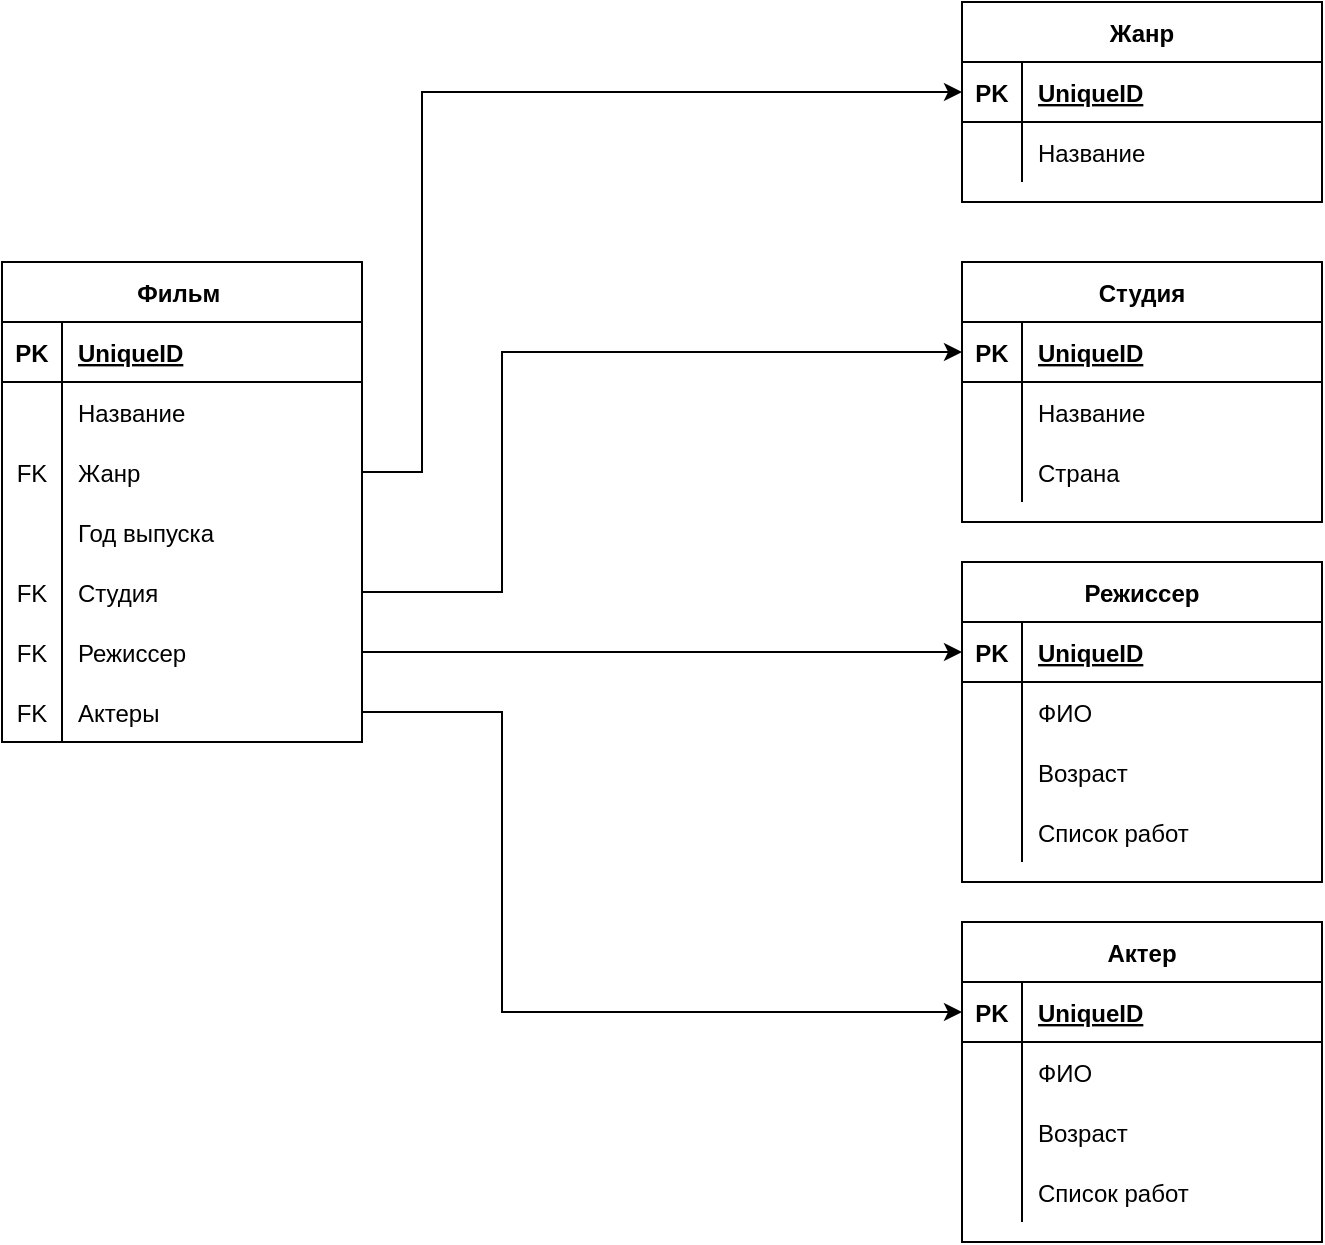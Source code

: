 <mxfile version="20.2.2" type="google"><diagram id="zuEKGCqZsn0Zcdz2PAFr" name="Страница 1"><mxGraphModel grid="1" page="1" gridSize="10" guides="1" tooltips="1" connect="1" arrows="1" fold="1" pageScale="1" pageWidth="827" pageHeight="1169" math="0" shadow="0"><root><mxCell id="0"/><mxCell id="1" parent="0"/><mxCell id="ZyuLexbfqGDz7cLsqt97-1" value="Фильм " style="shape=table;startSize=30;container=1;collapsible=1;childLayout=tableLayout;fixedRows=1;rowLines=0;fontStyle=1;align=center;resizeLast=1;" vertex="1" parent="1"><mxGeometry x="110" y="160" width="180" height="240" as="geometry"/></mxCell><mxCell id="ZyuLexbfqGDz7cLsqt97-2" value="" style="shape=tableRow;horizontal=0;startSize=0;swimlaneHead=0;swimlaneBody=0;fillColor=none;collapsible=0;dropTarget=0;points=[[0,0.5],[1,0.5]];portConstraint=eastwest;top=0;left=0;right=0;bottom=1;" vertex="1" parent="ZyuLexbfqGDz7cLsqt97-1"><mxGeometry y="30" width="180" height="30" as="geometry"/></mxCell><mxCell id="ZyuLexbfqGDz7cLsqt97-3" value="PK" style="shape=partialRectangle;connectable=0;fillColor=none;top=0;left=0;bottom=0;right=0;fontStyle=1;overflow=hidden;" vertex="1" parent="ZyuLexbfqGDz7cLsqt97-2"><mxGeometry width="30" height="30" as="geometry"><mxRectangle width="30" height="30" as="alternateBounds"/></mxGeometry></mxCell><mxCell id="ZyuLexbfqGDz7cLsqt97-4" value="UniqueID" style="shape=partialRectangle;connectable=0;fillColor=none;top=0;left=0;bottom=0;right=0;align=left;spacingLeft=6;fontStyle=5;overflow=hidden;" vertex="1" parent="ZyuLexbfqGDz7cLsqt97-2"><mxGeometry x="30" width="150" height="30" as="geometry"><mxRectangle width="150" height="30" as="alternateBounds"/></mxGeometry></mxCell><mxCell id="ZyuLexbfqGDz7cLsqt97-5" value="" style="shape=tableRow;horizontal=0;startSize=0;swimlaneHead=0;swimlaneBody=0;fillColor=none;collapsible=0;dropTarget=0;points=[[0,0.5],[1,0.5]];portConstraint=eastwest;top=0;left=0;right=0;bottom=0;" vertex="1" parent="ZyuLexbfqGDz7cLsqt97-1"><mxGeometry y="60" width="180" height="30" as="geometry"/></mxCell><mxCell id="ZyuLexbfqGDz7cLsqt97-6" value="" style="shape=partialRectangle;connectable=0;fillColor=none;top=0;left=0;bottom=0;right=0;editable=1;overflow=hidden;" vertex="1" parent="ZyuLexbfqGDz7cLsqt97-5"><mxGeometry width="30" height="30" as="geometry"><mxRectangle width="30" height="30" as="alternateBounds"/></mxGeometry></mxCell><mxCell id="ZyuLexbfqGDz7cLsqt97-7" value="Название" style="shape=partialRectangle;connectable=0;fillColor=none;top=0;left=0;bottom=0;right=0;align=left;spacingLeft=6;overflow=hidden;" vertex="1" parent="ZyuLexbfqGDz7cLsqt97-5"><mxGeometry x="30" width="150" height="30" as="geometry"><mxRectangle width="150" height="30" as="alternateBounds"/></mxGeometry></mxCell><mxCell id="ZyuLexbfqGDz7cLsqt97-56" style="shape=tableRow;horizontal=0;startSize=0;swimlaneHead=0;swimlaneBody=0;fillColor=none;collapsible=0;dropTarget=0;points=[[0,0.5],[1,0.5]];portConstraint=eastwest;top=0;left=0;right=0;bottom=0;" vertex="1" parent="ZyuLexbfqGDz7cLsqt97-1"><mxGeometry y="90" width="180" height="30" as="geometry"/></mxCell><mxCell id="ZyuLexbfqGDz7cLsqt97-57" value="FK" style="shape=partialRectangle;connectable=0;fillColor=none;top=0;left=0;bottom=0;right=0;editable=1;overflow=hidden;" vertex="1" parent="ZyuLexbfqGDz7cLsqt97-56"><mxGeometry width="30" height="30" as="geometry"><mxRectangle width="30" height="30" as="alternateBounds"/></mxGeometry></mxCell><mxCell id="ZyuLexbfqGDz7cLsqt97-58" value="Жанр" style="shape=partialRectangle;connectable=0;fillColor=none;top=0;left=0;bottom=0;right=0;align=left;spacingLeft=6;overflow=hidden;" vertex="1" parent="ZyuLexbfqGDz7cLsqt97-56"><mxGeometry x="30" width="150" height="30" as="geometry"><mxRectangle width="150" height="30" as="alternateBounds"/></mxGeometry></mxCell><mxCell id="ZyuLexbfqGDz7cLsqt97-8" value="" style="shape=tableRow;horizontal=0;startSize=0;swimlaneHead=0;swimlaneBody=0;fillColor=none;collapsible=0;dropTarget=0;points=[[0,0.5],[1,0.5]];portConstraint=eastwest;top=0;left=0;right=0;bottom=0;" vertex="1" parent="ZyuLexbfqGDz7cLsqt97-1"><mxGeometry y="120" width="180" height="30" as="geometry"/></mxCell><mxCell id="ZyuLexbfqGDz7cLsqt97-9" value="" style="shape=partialRectangle;connectable=0;fillColor=none;top=0;left=0;bottom=0;right=0;editable=1;overflow=hidden;" vertex="1" parent="ZyuLexbfqGDz7cLsqt97-8"><mxGeometry width="30" height="30" as="geometry"><mxRectangle width="30" height="30" as="alternateBounds"/></mxGeometry></mxCell><mxCell id="ZyuLexbfqGDz7cLsqt97-10" value="Год выпуска" style="shape=partialRectangle;connectable=0;fillColor=none;top=0;left=0;bottom=0;right=0;align=left;spacingLeft=6;overflow=hidden;" vertex="1" parent="ZyuLexbfqGDz7cLsqt97-8"><mxGeometry x="30" width="150" height="30" as="geometry"><mxRectangle width="150" height="30" as="alternateBounds"/></mxGeometry></mxCell><mxCell id="ZyuLexbfqGDz7cLsqt97-11" value="" style="shape=tableRow;horizontal=0;startSize=0;swimlaneHead=0;swimlaneBody=0;fillColor=none;collapsible=0;dropTarget=0;points=[[0,0.5],[1,0.5]];portConstraint=eastwest;top=0;left=0;right=0;bottom=0;" vertex="1" parent="ZyuLexbfqGDz7cLsqt97-1"><mxGeometry y="150" width="180" height="30" as="geometry"/></mxCell><mxCell id="ZyuLexbfqGDz7cLsqt97-12" value="FK" style="shape=partialRectangle;connectable=0;fillColor=none;top=0;left=0;bottom=0;right=0;editable=1;overflow=hidden;" vertex="1" parent="ZyuLexbfqGDz7cLsqt97-11"><mxGeometry width="30" height="30" as="geometry"><mxRectangle width="30" height="30" as="alternateBounds"/></mxGeometry></mxCell><mxCell id="ZyuLexbfqGDz7cLsqt97-13" value="Студия" style="shape=partialRectangle;connectable=0;fillColor=none;top=0;left=0;bottom=0;right=0;align=left;spacingLeft=6;overflow=hidden;" vertex="1" parent="ZyuLexbfqGDz7cLsqt97-11"><mxGeometry x="30" width="150" height="30" as="geometry"><mxRectangle width="150" height="30" as="alternateBounds"/></mxGeometry></mxCell><mxCell id="ZyuLexbfqGDz7cLsqt97-53" style="shape=tableRow;horizontal=0;startSize=0;swimlaneHead=0;swimlaneBody=0;fillColor=none;collapsible=0;dropTarget=0;points=[[0,0.5],[1,0.5]];portConstraint=eastwest;top=0;left=0;right=0;bottom=0;" vertex="1" parent="ZyuLexbfqGDz7cLsqt97-1"><mxGeometry y="180" width="180" height="30" as="geometry"/></mxCell><mxCell id="ZyuLexbfqGDz7cLsqt97-54" value="FK" style="shape=partialRectangle;connectable=0;fillColor=none;top=0;left=0;bottom=0;right=0;editable=1;overflow=hidden;" vertex="1" parent="ZyuLexbfqGDz7cLsqt97-53"><mxGeometry width="30" height="30" as="geometry"><mxRectangle width="30" height="30" as="alternateBounds"/></mxGeometry></mxCell><mxCell id="ZyuLexbfqGDz7cLsqt97-55" value="Режиссер" style="shape=partialRectangle;connectable=0;fillColor=none;top=0;left=0;bottom=0;right=0;align=left;spacingLeft=6;overflow=hidden;" vertex="1" parent="ZyuLexbfqGDz7cLsqt97-53"><mxGeometry x="30" width="150" height="30" as="geometry"><mxRectangle width="150" height="30" as="alternateBounds"/></mxGeometry></mxCell><mxCell id="ZyuLexbfqGDz7cLsqt97-59" style="shape=tableRow;horizontal=0;startSize=0;swimlaneHead=0;swimlaneBody=0;fillColor=none;collapsible=0;dropTarget=0;points=[[0,0.5],[1,0.5]];portConstraint=eastwest;top=0;left=0;right=0;bottom=0;" vertex="1" parent="ZyuLexbfqGDz7cLsqt97-1"><mxGeometry y="210" width="180" height="30" as="geometry"/></mxCell><mxCell id="ZyuLexbfqGDz7cLsqt97-60" value="FK" style="shape=partialRectangle;connectable=0;fillColor=none;top=0;left=0;bottom=0;right=0;editable=1;overflow=hidden;" vertex="1" parent="ZyuLexbfqGDz7cLsqt97-59"><mxGeometry width="30" height="30" as="geometry"><mxRectangle width="30" height="30" as="alternateBounds"/></mxGeometry></mxCell><mxCell id="ZyuLexbfqGDz7cLsqt97-61" value="Актеры" style="shape=partialRectangle;connectable=0;fillColor=none;top=0;left=0;bottom=0;right=0;align=left;spacingLeft=6;overflow=hidden;" vertex="1" parent="ZyuLexbfqGDz7cLsqt97-59"><mxGeometry x="30" width="150" height="30" as="geometry"><mxRectangle width="150" height="30" as="alternateBounds"/></mxGeometry></mxCell><mxCell id="ZyuLexbfqGDz7cLsqt97-14" value="Студия" style="shape=table;startSize=30;container=1;collapsible=1;childLayout=tableLayout;fixedRows=1;rowLines=0;fontStyle=1;align=center;resizeLast=1;" vertex="1" parent="1"><mxGeometry x="590" y="160" width="180" height="130" as="geometry"/></mxCell><mxCell id="ZyuLexbfqGDz7cLsqt97-15" value="" style="shape=tableRow;horizontal=0;startSize=0;swimlaneHead=0;swimlaneBody=0;fillColor=none;collapsible=0;dropTarget=0;points=[[0,0.5],[1,0.5]];portConstraint=eastwest;top=0;left=0;right=0;bottom=1;" vertex="1" parent="ZyuLexbfqGDz7cLsqt97-14"><mxGeometry y="30" width="180" height="30" as="geometry"/></mxCell><mxCell id="ZyuLexbfqGDz7cLsqt97-16" value="PK" style="shape=partialRectangle;connectable=0;fillColor=none;top=0;left=0;bottom=0;right=0;fontStyle=1;overflow=hidden;" vertex="1" parent="ZyuLexbfqGDz7cLsqt97-15"><mxGeometry width="30" height="30" as="geometry"><mxRectangle width="30" height="30" as="alternateBounds"/></mxGeometry></mxCell><mxCell id="ZyuLexbfqGDz7cLsqt97-17" value="UniqueID" style="shape=partialRectangle;connectable=0;fillColor=none;top=0;left=0;bottom=0;right=0;align=left;spacingLeft=6;fontStyle=5;overflow=hidden;" vertex="1" parent="ZyuLexbfqGDz7cLsqt97-15"><mxGeometry x="30" width="150" height="30" as="geometry"><mxRectangle width="150" height="30" as="alternateBounds"/></mxGeometry></mxCell><mxCell id="ZyuLexbfqGDz7cLsqt97-18" value="" style="shape=tableRow;horizontal=0;startSize=0;swimlaneHead=0;swimlaneBody=0;fillColor=none;collapsible=0;dropTarget=0;points=[[0,0.5],[1,0.5]];portConstraint=eastwest;top=0;left=0;right=0;bottom=0;" vertex="1" parent="ZyuLexbfqGDz7cLsqt97-14"><mxGeometry y="60" width="180" height="30" as="geometry"/></mxCell><mxCell id="ZyuLexbfqGDz7cLsqt97-19" value="" style="shape=partialRectangle;connectable=0;fillColor=none;top=0;left=0;bottom=0;right=0;editable=1;overflow=hidden;" vertex="1" parent="ZyuLexbfqGDz7cLsqt97-18"><mxGeometry width="30" height="30" as="geometry"><mxRectangle width="30" height="30" as="alternateBounds"/></mxGeometry></mxCell><mxCell id="ZyuLexbfqGDz7cLsqt97-20" value="Название" style="shape=partialRectangle;connectable=0;fillColor=none;top=0;left=0;bottom=0;right=0;align=left;spacingLeft=6;overflow=hidden;" vertex="1" parent="ZyuLexbfqGDz7cLsqt97-18"><mxGeometry x="30" width="150" height="30" as="geometry"><mxRectangle width="150" height="30" as="alternateBounds"/></mxGeometry></mxCell><mxCell id="ZyuLexbfqGDz7cLsqt97-21" value="" style="shape=tableRow;horizontal=0;startSize=0;swimlaneHead=0;swimlaneBody=0;fillColor=none;collapsible=0;dropTarget=0;points=[[0,0.5],[1,0.5]];portConstraint=eastwest;top=0;left=0;right=0;bottom=0;" vertex="1" parent="ZyuLexbfqGDz7cLsqt97-14"><mxGeometry y="90" width="180" height="30" as="geometry"/></mxCell><mxCell id="ZyuLexbfqGDz7cLsqt97-22" value="" style="shape=partialRectangle;connectable=0;fillColor=none;top=0;left=0;bottom=0;right=0;editable=1;overflow=hidden;" vertex="1" parent="ZyuLexbfqGDz7cLsqt97-21"><mxGeometry width="30" height="30" as="geometry"><mxRectangle width="30" height="30" as="alternateBounds"/></mxGeometry></mxCell><mxCell id="ZyuLexbfqGDz7cLsqt97-23" value="Страна" style="shape=partialRectangle;connectable=0;fillColor=none;top=0;left=0;bottom=0;right=0;align=left;spacingLeft=6;overflow=hidden;" vertex="1" parent="ZyuLexbfqGDz7cLsqt97-21"><mxGeometry x="30" width="150" height="30" as="geometry"><mxRectangle width="150" height="30" as="alternateBounds"/></mxGeometry></mxCell><mxCell id="ZyuLexbfqGDz7cLsqt97-27" value="Режиссер" style="shape=table;startSize=30;container=1;collapsible=1;childLayout=tableLayout;fixedRows=1;rowLines=0;fontStyle=1;align=center;resizeLast=1;" vertex="1" parent="1"><mxGeometry x="590" y="310" width="180" height="160" as="geometry"/></mxCell><mxCell id="ZyuLexbfqGDz7cLsqt97-28" value="" style="shape=tableRow;horizontal=0;startSize=0;swimlaneHead=0;swimlaneBody=0;fillColor=none;collapsible=0;dropTarget=0;points=[[0,0.5],[1,0.5]];portConstraint=eastwest;top=0;left=0;right=0;bottom=1;" vertex="1" parent="ZyuLexbfqGDz7cLsqt97-27"><mxGeometry y="30" width="180" height="30" as="geometry"/></mxCell><mxCell id="ZyuLexbfqGDz7cLsqt97-29" value="PK" style="shape=partialRectangle;connectable=0;fillColor=none;top=0;left=0;bottom=0;right=0;fontStyle=1;overflow=hidden;" vertex="1" parent="ZyuLexbfqGDz7cLsqt97-28"><mxGeometry width="30" height="30" as="geometry"><mxRectangle width="30" height="30" as="alternateBounds"/></mxGeometry></mxCell><mxCell id="ZyuLexbfqGDz7cLsqt97-30" value="UniqueID" style="shape=partialRectangle;connectable=0;fillColor=none;top=0;left=0;bottom=0;right=0;align=left;spacingLeft=6;fontStyle=5;overflow=hidden;" vertex="1" parent="ZyuLexbfqGDz7cLsqt97-28"><mxGeometry x="30" width="150" height="30" as="geometry"><mxRectangle width="150" height="30" as="alternateBounds"/></mxGeometry></mxCell><mxCell id="ZyuLexbfqGDz7cLsqt97-31" value="" style="shape=tableRow;horizontal=0;startSize=0;swimlaneHead=0;swimlaneBody=0;fillColor=none;collapsible=0;dropTarget=0;points=[[0,0.5],[1,0.5]];portConstraint=eastwest;top=0;left=0;right=0;bottom=0;" vertex="1" parent="ZyuLexbfqGDz7cLsqt97-27"><mxGeometry y="60" width="180" height="30" as="geometry"/></mxCell><mxCell id="ZyuLexbfqGDz7cLsqt97-32" value="" style="shape=partialRectangle;connectable=0;fillColor=none;top=0;left=0;bottom=0;right=0;editable=1;overflow=hidden;" vertex="1" parent="ZyuLexbfqGDz7cLsqt97-31"><mxGeometry width="30" height="30" as="geometry"><mxRectangle width="30" height="30" as="alternateBounds"/></mxGeometry></mxCell><mxCell id="ZyuLexbfqGDz7cLsqt97-33" value="ФИО" style="shape=partialRectangle;connectable=0;fillColor=none;top=0;left=0;bottom=0;right=0;align=left;spacingLeft=6;overflow=hidden;" vertex="1" parent="ZyuLexbfqGDz7cLsqt97-31"><mxGeometry x="30" width="150" height="30" as="geometry"><mxRectangle width="150" height="30" as="alternateBounds"/></mxGeometry></mxCell><mxCell id="ZyuLexbfqGDz7cLsqt97-34" value="" style="shape=tableRow;horizontal=0;startSize=0;swimlaneHead=0;swimlaneBody=0;fillColor=none;collapsible=0;dropTarget=0;points=[[0,0.5],[1,0.5]];portConstraint=eastwest;top=0;left=0;right=0;bottom=0;" vertex="1" parent="ZyuLexbfqGDz7cLsqt97-27"><mxGeometry y="90" width="180" height="30" as="geometry"/></mxCell><mxCell id="ZyuLexbfqGDz7cLsqt97-35" value="" style="shape=partialRectangle;connectable=0;fillColor=none;top=0;left=0;bottom=0;right=0;editable=1;overflow=hidden;" vertex="1" parent="ZyuLexbfqGDz7cLsqt97-34"><mxGeometry width="30" height="30" as="geometry"><mxRectangle width="30" height="30" as="alternateBounds"/></mxGeometry></mxCell><mxCell id="ZyuLexbfqGDz7cLsqt97-36" value="Возраст" style="shape=partialRectangle;connectable=0;fillColor=none;top=0;left=0;bottom=0;right=0;align=left;spacingLeft=6;overflow=hidden;" vertex="1" parent="ZyuLexbfqGDz7cLsqt97-34"><mxGeometry x="30" width="150" height="30" as="geometry"><mxRectangle width="150" height="30" as="alternateBounds"/></mxGeometry></mxCell><mxCell id="ZyuLexbfqGDz7cLsqt97-37" value="" style="shape=tableRow;horizontal=0;startSize=0;swimlaneHead=0;swimlaneBody=0;fillColor=none;collapsible=0;dropTarget=0;points=[[0,0.5],[1,0.5]];portConstraint=eastwest;top=0;left=0;right=0;bottom=0;" vertex="1" parent="ZyuLexbfqGDz7cLsqt97-27"><mxGeometry y="120" width="180" height="30" as="geometry"/></mxCell><mxCell id="ZyuLexbfqGDz7cLsqt97-38" value="" style="shape=partialRectangle;connectable=0;fillColor=none;top=0;left=0;bottom=0;right=0;editable=1;overflow=hidden;" vertex="1" parent="ZyuLexbfqGDz7cLsqt97-37"><mxGeometry width="30" height="30" as="geometry"><mxRectangle width="30" height="30" as="alternateBounds"/></mxGeometry></mxCell><mxCell id="ZyuLexbfqGDz7cLsqt97-39" value="Список работ" style="shape=partialRectangle;connectable=0;fillColor=none;top=0;left=0;bottom=0;right=0;align=left;spacingLeft=6;overflow=hidden;" vertex="1" parent="ZyuLexbfqGDz7cLsqt97-37"><mxGeometry x="30" width="150" height="30" as="geometry"><mxRectangle width="150" height="30" as="alternateBounds"/></mxGeometry></mxCell><mxCell id="ZyuLexbfqGDz7cLsqt97-40" value="Жанр" style="shape=table;startSize=30;container=1;collapsible=1;childLayout=tableLayout;fixedRows=1;rowLines=0;fontStyle=1;align=center;resizeLast=1;" vertex="1" parent="1"><mxGeometry x="590" y="30" width="180" height="100" as="geometry"/></mxCell><mxCell id="ZyuLexbfqGDz7cLsqt97-41" value="" style="shape=tableRow;horizontal=0;startSize=0;swimlaneHead=0;swimlaneBody=0;fillColor=none;collapsible=0;dropTarget=0;points=[[0,0.5],[1,0.5]];portConstraint=eastwest;top=0;left=0;right=0;bottom=1;" vertex="1" parent="ZyuLexbfqGDz7cLsqt97-40"><mxGeometry y="30" width="180" height="30" as="geometry"/></mxCell><mxCell id="ZyuLexbfqGDz7cLsqt97-42" value="PK" style="shape=partialRectangle;connectable=0;fillColor=none;top=0;left=0;bottom=0;right=0;fontStyle=1;overflow=hidden;" vertex="1" parent="ZyuLexbfqGDz7cLsqt97-41"><mxGeometry width="30" height="30" as="geometry"><mxRectangle width="30" height="30" as="alternateBounds"/></mxGeometry></mxCell><mxCell id="ZyuLexbfqGDz7cLsqt97-43" value="UniqueID" style="shape=partialRectangle;connectable=0;fillColor=none;top=0;left=0;bottom=0;right=0;align=left;spacingLeft=6;fontStyle=5;overflow=hidden;" vertex="1" parent="ZyuLexbfqGDz7cLsqt97-41"><mxGeometry x="30" width="150" height="30" as="geometry"><mxRectangle width="150" height="30" as="alternateBounds"/></mxGeometry></mxCell><mxCell id="ZyuLexbfqGDz7cLsqt97-44" value="" style="shape=tableRow;horizontal=0;startSize=0;swimlaneHead=0;swimlaneBody=0;fillColor=none;collapsible=0;dropTarget=0;points=[[0,0.5],[1,0.5]];portConstraint=eastwest;top=0;left=0;right=0;bottom=0;" vertex="1" parent="ZyuLexbfqGDz7cLsqt97-40"><mxGeometry y="60" width="180" height="30" as="geometry"/></mxCell><mxCell id="ZyuLexbfqGDz7cLsqt97-45" value="" style="shape=partialRectangle;connectable=0;fillColor=none;top=0;left=0;bottom=0;right=0;editable=1;overflow=hidden;" vertex="1" parent="ZyuLexbfqGDz7cLsqt97-44"><mxGeometry width="30" height="30" as="geometry"><mxRectangle width="30" height="30" as="alternateBounds"/></mxGeometry></mxCell><mxCell id="ZyuLexbfqGDz7cLsqt97-46" value="Название" style="shape=partialRectangle;connectable=0;fillColor=none;top=0;left=0;bottom=0;right=0;align=left;spacingLeft=6;overflow=hidden;" vertex="1" parent="ZyuLexbfqGDz7cLsqt97-44"><mxGeometry x="30" width="150" height="30" as="geometry"><mxRectangle width="150" height="30" as="alternateBounds"/></mxGeometry></mxCell><mxCell id="ZyuLexbfqGDz7cLsqt97-62" value="Актер" style="shape=table;startSize=30;container=1;collapsible=1;childLayout=tableLayout;fixedRows=1;rowLines=0;fontStyle=1;align=center;resizeLast=1;" vertex="1" parent="1"><mxGeometry x="590" y="490" width="180" height="160" as="geometry"/></mxCell><mxCell id="ZyuLexbfqGDz7cLsqt97-63" value="" style="shape=tableRow;horizontal=0;startSize=0;swimlaneHead=0;swimlaneBody=0;fillColor=none;collapsible=0;dropTarget=0;points=[[0,0.5],[1,0.5]];portConstraint=eastwest;top=0;left=0;right=0;bottom=1;" vertex="1" parent="ZyuLexbfqGDz7cLsqt97-62"><mxGeometry y="30" width="180" height="30" as="geometry"/></mxCell><mxCell id="ZyuLexbfqGDz7cLsqt97-64" value="PK" style="shape=partialRectangle;connectable=0;fillColor=none;top=0;left=0;bottom=0;right=0;fontStyle=1;overflow=hidden;" vertex="1" parent="ZyuLexbfqGDz7cLsqt97-63"><mxGeometry width="30" height="30" as="geometry"><mxRectangle width="30" height="30" as="alternateBounds"/></mxGeometry></mxCell><mxCell id="ZyuLexbfqGDz7cLsqt97-65" value="UniqueID" style="shape=partialRectangle;connectable=0;fillColor=none;top=0;left=0;bottom=0;right=0;align=left;spacingLeft=6;fontStyle=5;overflow=hidden;" vertex="1" parent="ZyuLexbfqGDz7cLsqt97-63"><mxGeometry x="30" width="150" height="30" as="geometry"><mxRectangle width="150" height="30" as="alternateBounds"/></mxGeometry></mxCell><mxCell id="ZyuLexbfqGDz7cLsqt97-66" value="" style="shape=tableRow;horizontal=0;startSize=0;swimlaneHead=0;swimlaneBody=0;fillColor=none;collapsible=0;dropTarget=0;points=[[0,0.5],[1,0.5]];portConstraint=eastwest;top=0;left=0;right=0;bottom=0;" vertex="1" parent="ZyuLexbfqGDz7cLsqt97-62"><mxGeometry y="60" width="180" height="30" as="geometry"/></mxCell><mxCell id="ZyuLexbfqGDz7cLsqt97-67" value="" style="shape=partialRectangle;connectable=0;fillColor=none;top=0;left=0;bottom=0;right=0;editable=1;overflow=hidden;" vertex="1" parent="ZyuLexbfqGDz7cLsqt97-66"><mxGeometry width="30" height="30" as="geometry"><mxRectangle width="30" height="30" as="alternateBounds"/></mxGeometry></mxCell><mxCell id="ZyuLexbfqGDz7cLsqt97-68" value="ФИО" style="shape=partialRectangle;connectable=0;fillColor=none;top=0;left=0;bottom=0;right=0;align=left;spacingLeft=6;overflow=hidden;" vertex="1" parent="ZyuLexbfqGDz7cLsqt97-66"><mxGeometry x="30" width="150" height="30" as="geometry"><mxRectangle width="150" height="30" as="alternateBounds"/></mxGeometry></mxCell><mxCell id="ZyuLexbfqGDz7cLsqt97-69" value="" style="shape=tableRow;horizontal=0;startSize=0;swimlaneHead=0;swimlaneBody=0;fillColor=none;collapsible=0;dropTarget=0;points=[[0,0.5],[1,0.5]];portConstraint=eastwest;top=0;left=0;right=0;bottom=0;" vertex="1" parent="ZyuLexbfqGDz7cLsqt97-62"><mxGeometry y="90" width="180" height="30" as="geometry"/></mxCell><mxCell id="ZyuLexbfqGDz7cLsqt97-70" value="" style="shape=partialRectangle;connectable=0;fillColor=none;top=0;left=0;bottom=0;right=0;editable=1;overflow=hidden;" vertex="1" parent="ZyuLexbfqGDz7cLsqt97-69"><mxGeometry width="30" height="30" as="geometry"><mxRectangle width="30" height="30" as="alternateBounds"/></mxGeometry></mxCell><mxCell id="ZyuLexbfqGDz7cLsqt97-71" value="Возраст" style="shape=partialRectangle;connectable=0;fillColor=none;top=0;left=0;bottom=0;right=0;align=left;spacingLeft=6;overflow=hidden;" vertex="1" parent="ZyuLexbfqGDz7cLsqt97-69"><mxGeometry x="30" width="150" height="30" as="geometry"><mxRectangle width="150" height="30" as="alternateBounds"/></mxGeometry></mxCell><mxCell id="ZyuLexbfqGDz7cLsqt97-72" value="" style="shape=tableRow;horizontal=0;startSize=0;swimlaneHead=0;swimlaneBody=0;fillColor=none;collapsible=0;dropTarget=0;points=[[0,0.5],[1,0.5]];portConstraint=eastwest;top=0;left=0;right=0;bottom=0;" vertex="1" parent="ZyuLexbfqGDz7cLsqt97-62"><mxGeometry y="120" width="180" height="30" as="geometry"/></mxCell><mxCell id="ZyuLexbfqGDz7cLsqt97-73" value="" style="shape=partialRectangle;connectable=0;fillColor=none;top=0;left=0;bottom=0;right=0;editable=1;overflow=hidden;" vertex="1" parent="ZyuLexbfqGDz7cLsqt97-72"><mxGeometry width="30" height="30" as="geometry"><mxRectangle width="30" height="30" as="alternateBounds"/></mxGeometry></mxCell><mxCell id="ZyuLexbfqGDz7cLsqt97-74" value="Список работ" style="shape=partialRectangle;connectable=0;fillColor=none;top=0;left=0;bottom=0;right=0;align=left;spacingLeft=6;overflow=hidden;" vertex="1" parent="ZyuLexbfqGDz7cLsqt97-72"><mxGeometry x="30" width="150" height="30" as="geometry"><mxRectangle width="150" height="30" as="alternateBounds"/></mxGeometry></mxCell><mxCell id="ZyuLexbfqGDz7cLsqt97-75" style="edgeStyle=orthogonalEdgeStyle;rounded=0;orthogonalLoop=1;jettySize=auto;html=1;entryX=0;entryY=0.5;entryDx=0;entryDy=0;" edge="1" parent="1" source="ZyuLexbfqGDz7cLsqt97-11" target="ZyuLexbfqGDz7cLsqt97-15"><mxGeometry relative="1" as="geometry"><Array as="points"><mxPoint x="360" y="325"/><mxPoint x="360" y="205"/></Array></mxGeometry></mxCell><mxCell id="ZyuLexbfqGDz7cLsqt97-76" style="edgeStyle=orthogonalEdgeStyle;rounded=0;orthogonalLoop=1;jettySize=auto;html=1;entryX=0;entryY=0.5;entryDx=0;entryDy=0;" edge="1" parent="1" source="ZyuLexbfqGDz7cLsqt97-56" target="ZyuLexbfqGDz7cLsqt97-41"><mxGeometry relative="1" as="geometry"><Array as="points"><mxPoint x="320" y="265"/><mxPoint x="320" y="75"/></Array></mxGeometry></mxCell><mxCell id="ZyuLexbfqGDz7cLsqt97-77" style="edgeStyle=orthogonalEdgeStyle;rounded=0;orthogonalLoop=1;jettySize=auto;html=1;entryX=0;entryY=0.5;entryDx=0;entryDy=0;" edge="1" parent="1" source="ZyuLexbfqGDz7cLsqt97-53" target="ZyuLexbfqGDz7cLsqt97-28"><mxGeometry relative="1" as="geometry"/></mxCell><mxCell id="ZyuLexbfqGDz7cLsqt97-78" style="edgeStyle=orthogonalEdgeStyle;rounded=0;orthogonalLoop=1;jettySize=auto;html=1;entryX=0;entryY=0.5;entryDx=0;entryDy=0;" edge="1" parent="1" source="ZyuLexbfqGDz7cLsqt97-59" target="ZyuLexbfqGDz7cLsqt97-63"><mxGeometry relative="1" as="geometry"><Array as="points"><mxPoint x="360" y="385"/><mxPoint x="360" y="535"/></Array></mxGeometry></mxCell></root></mxGraphModel></diagram></mxfile>

